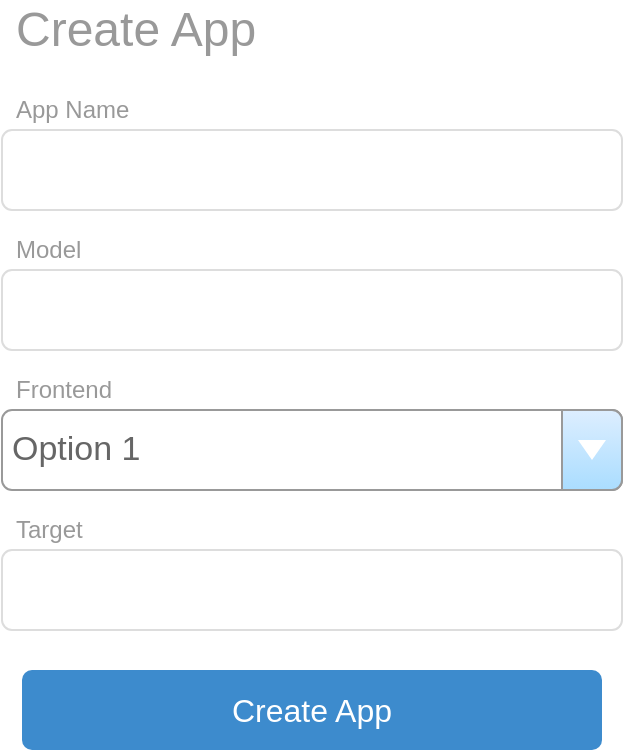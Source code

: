 <mxfile version="13.8.2" type="device"><diagram name="Page-1" id="c9db0220-8083-56f3-ca83-edcdcd058819"><mxGraphModel dx="1038" dy="580" grid="1" gridSize="10" guides="1" tooltips="1" connect="1" arrows="1" fold="1" page="1" pageScale="1.5" pageWidth="826" pageHeight="1169" background="#ffffff" math="0" shadow="0"><root><mxCell id="0" style=";html=1;"/><mxCell id="1" style=";html=1;" parent="0"/><object label="App Name" widget="label" id="3d76a8aef4d5c911-17"><mxCell style="html=1;shadow=0;dashed=0;shape=mxgraph.bootstrap.rect;strokeColor=none;fillColor=none;fontColor=#999999;align=left;spacingLeft=5;whiteSpace=wrap;rounded=0;" parent="1" vertex="1"><mxGeometry x="40" y="80" width="200" height="20" as="geometry"/></mxCell></object><object label="" widget="textfield" binding="name" validators="required" id="3d76a8aef4d5c911-18"><mxCell style="html=1;shadow=0;dashed=0;shape=mxgraph.bootstrap.rrect;rSize=5;strokeColor=#dddddd;;align=left;spacingLeft=10;fontSize=16;whiteSpace=wrap;rounded=0;" parent="1" vertex="1"><mxGeometry x="40" y="100" width="310" height="40" as="geometry"/></mxCell></object><object label="Create App" widget="label" id="fsYZOI2rv4Vp23KMb_vr-5"><mxCell style="html=1;shadow=0;dashed=0;shape=mxgraph.bootstrap.rect;strokeColor=none;fillColor=none;fontColor=#999999;align=left;spacingLeft=5;whiteSpace=wrap;rounded=0;fontSize=24;" parent="1" vertex="1"><mxGeometry x="40" y="40" width="200" height="20" as="geometry"/></mxCell></object><object label="Create App" widget="button" action="create-app" id="fsYZOI2rv4Vp23KMb_vr-7"><mxCell style="html=1;shadow=0;dashed=0;shape=mxgraph.bootstrap.rrect;align=center;rSize=5;strokeColor=none;fillColor=#3D8BCD;fontColor=#ffffff;fontSize=16;whiteSpace=wrap;rounded=0;" parent="1" vertex="1"><mxGeometry x="50" y="370" width="290" height="40" as="geometry"/></mxCell></object><object label="Model" widget="label" id="bKr9xUTYQNcrhkbIDbdB-1"><mxCell style="html=1;shadow=0;dashed=0;shape=mxgraph.bootstrap.rect;strokeColor=none;fillColor=none;fontColor=#999999;align=left;spacingLeft=5;whiteSpace=wrap;rounded=0;" parent="1" vertex="1"><mxGeometry x="40" y="150" width="200" height="20" as="geometry"/></mxCell></object><object label="" widget="textfield" binding="model" validators="required" id="bKr9xUTYQNcrhkbIDbdB-2"><mxCell style="html=1;shadow=0;dashed=0;shape=mxgraph.bootstrap.rrect;rSize=5;strokeColor=#dddddd;;align=left;spacingLeft=10;fontSize=16;whiteSpace=wrap;rounded=0;" parent="1" vertex="1"><mxGeometry x="40" y="170" width="310" height="40" as="geometry"/></mxCell></object><object label="Frontend" widget="label" id="bKr9xUTYQNcrhkbIDbdB-3"><mxCell style="html=1;shadow=0;dashed=0;shape=mxgraph.bootstrap.rect;strokeColor=none;fillColor=none;fontColor=#999999;align=left;spacingLeft=5;whiteSpace=wrap;rounded=0;" parent="1" vertex="1"><mxGeometry x="40" y="220" width="200" height="20" as="geometry"/></mxCell></object><object label="Target" widget="label" id="bKr9xUTYQNcrhkbIDbdB-5"><mxCell style="html=1;shadow=0;dashed=0;shape=mxgraph.bootstrap.rect;strokeColor=none;fillColor=none;fontColor=#999999;align=left;spacingLeft=5;whiteSpace=wrap;rounded=0;" parent="1" vertex="1"><mxGeometry x="40" y="290" width="200" height="20" as="geometry"/></mxCell></object><object label="" widget="textfield" binding="target" id="bKr9xUTYQNcrhkbIDbdB-6"><mxCell style="html=1;shadow=0;dashed=0;shape=mxgraph.bootstrap.rrect;rSize=5;strokeColor=#dddddd;;align=left;spacingLeft=10;fontSize=16;whiteSpace=wrap;rounded=0;" parent="1" vertex="1"><mxGeometry x="40" y="310" width="310" height="40" as="geometry"/></mxCell></object><object label="Option 1" widget="combobox" binding="frontend" items="Angular;React;Vue;JSF PrimeFaces" validators="required" id="bKr9xUTYQNcrhkbIDbdB-17"><mxCell style="strokeWidth=1;shadow=0;dashed=0;align=center;html=1;shape=mxgraph.mockup.forms.comboBox;strokeColor=#999999;fillColor=#ddeeff;align=left;fillColor2=#aaddff;mainText=;fontColor=#666666;fontSize=17;spacingLeft=3;" parent="1" vertex="1"><mxGeometry x="40" y="240" width="310" height="40" as="geometry"/></mxCell></object></root></mxGraphModel></diagram></mxfile>

